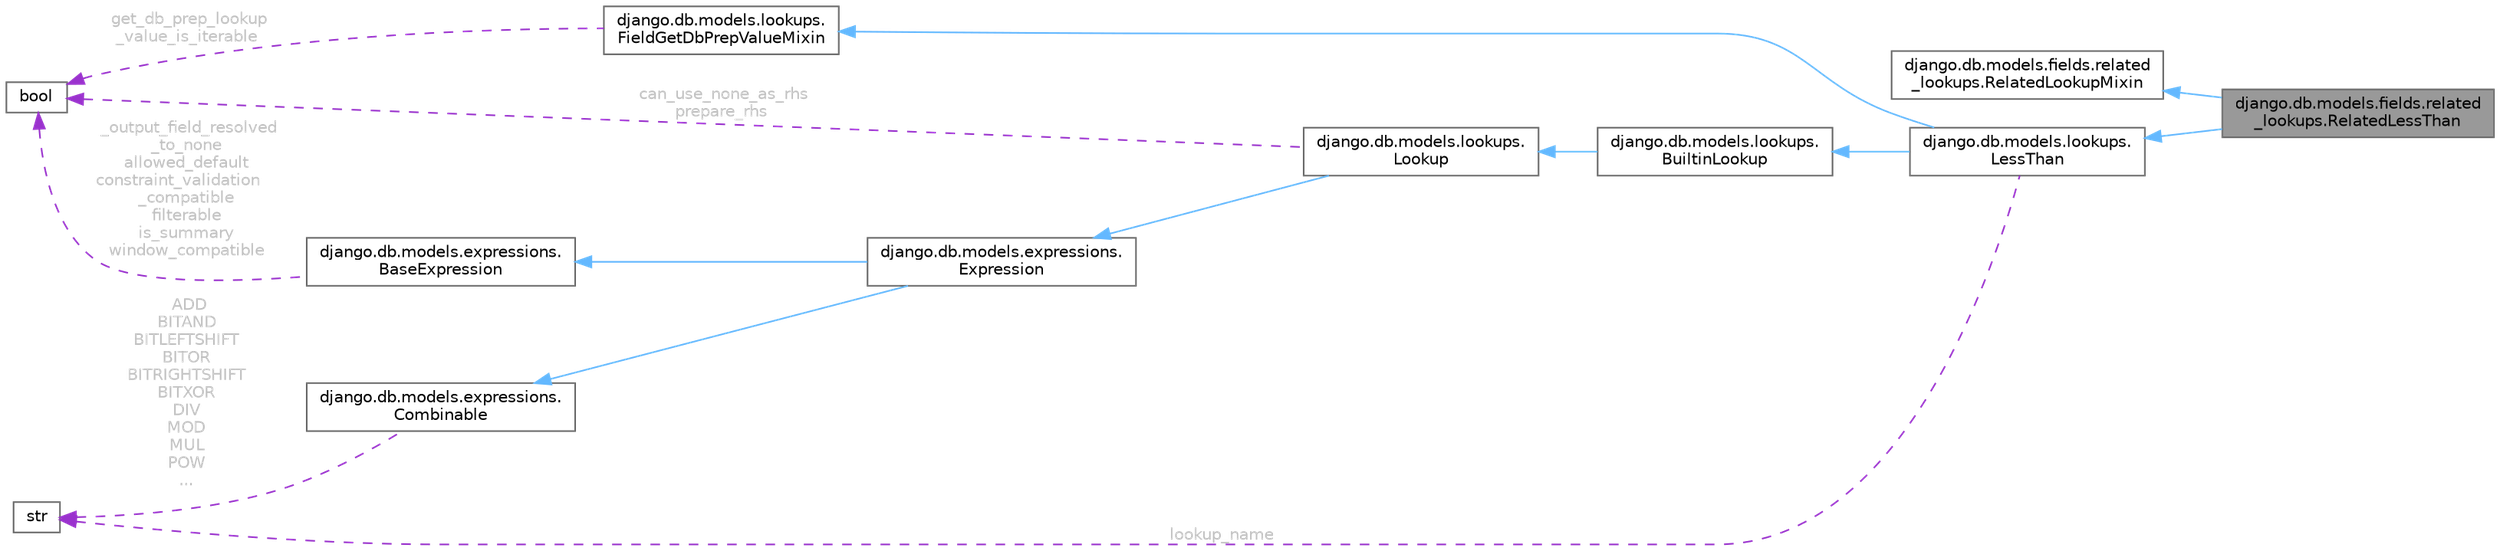 digraph "django.db.models.fields.related_lookups.RelatedLessThan"
{
 // LATEX_PDF_SIZE
  bgcolor="transparent";
  edge [fontname=Helvetica,fontsize=10,labelfontname=Helvetica,labelfontsize=10];
  node [fontname=Helvetica,fontsize=10,shape=box,height=0.2,width=0.4];
  rankdir="LR";
  Node1 [id="Node000001",label="django.db.models.fields.related\l_lookups.RelatedLessThan",height=0.2,width=0.4,color="gray40", fillcolor="grey60", style="filled", fontcolor="black",tooltip=" "];
  Node2 -> Node1 [id="edge14_Node000001_Node000002",dir="back",color="steelblue1",style="solid",tooltip=" "];
  Node2 [id="Node000002",label="django.db.models.fields.related\l_lookups.RelatedLookupMixin",height=0.2,width=0.4,color="gray40", fillcolor="white", style="filled",URL="$classdjango_1_1db_1_1models_1_1fields_1_1related__lookups_1_1RelatedLookupMixin.html",tooltip=" "];
  Node3 -> Node1 [id="edge15_Node000001_Node000003",dir="back",color="steelblue1",style="solid",tooltip=" "];
  Node3 [id="Node000003",label="django.db.models.lookups.\lLessThan",height=0.2,width=0.4,color="gray40", fillcolor="white", style="filled",URL="$classdjango_1_1db_1_1models_1_1lookups_1_1LessThan.html",tooltip=" "];
  Node4 -> Node3 [id="edge16_Node000003_Node000004",dir="back",color="steelblue1",style="solid",tooltip=" "];
  Node4 [id="Node000004",label="django.db.models.lookups.\lFieldGetDbPrepValueMixin",height=0.2,width=0.4,color="gray40", fillcolor="white", style="filled",URL="$classdjango_1_1db_1_1models_1_1lookups_1_1FieldGetDbPrepValueMixin.html",tooltip=" "];
  Node5 -> Node4 [id="edge17_Node000004_Node000005",dir="back",color="darkorchid3",style="dashed",tooltip=" ",label=" get_db_prep_lookup\l_value_is_iterable",fontcolor="grey" ];
  Node5 [id="Node000005",label="bool",height=0.2,width=0.4,color="gray40", fillcolor="white", style="filled",tooltip=" "];
  Node6 -> Node3 [id="edge18_Node000003_Node000006",dir="back",color="steelblue1",style="solid",tooltip=" "];
  Node6 [id="Node000006",label="django.db.models.lookups.\lBuiltinLookup",height=0.2,width=0.4,color="gray40", fillcolor="white", style="filled",URL="$classdjango_1_1db_1_1models_1_1lookups_1_1BuiltinLookup.html",tooltip=" "];
  Node7 -> Node6 [id="edge19_Node000006_Node000007",dir="back",color="steelblue1",style="solid",tooltip=" "];
  Node7 [id="Node000007",label="django.db.models.lookups.\lLookup",height=0.2,width=0.4,color="gray40", fillcolor="white", style="filled",URL="$classdjango_1_1db_1_1models_1_1lookups_1_1Lookup.html",tooltip=" "];
  Node8 -> Node7 [id="edge20_Node000007_Node000008",dir="back",color="steelblue1",style="solid",tooltip=" "];
  Node8 [id="Node000008",label="django.db.models.expressions.\lExpression",height=0.2,width=0.4,color="gray40", fillcolor="white", style="filled",URL="$classdjango_1_1db_1_1models_1_1expressions_1_1Expression.html",tooltip=" "];
  Node9 -> Node8 [id="edge21_Node000008_Node000009",dir="back",color="steelblue1",style="solid",tooltip=" "];
  Node9 [id="Node000009",label="django.db.models.expressions.\lBaseExpression",height=0.2,width=0.4,color="gray40", fillcolor="white", style="filled",URL="$classdjango_1_1db_1_1models_1_1expressions_1_1BaseExpression.html",tooltip=" "];
  Node5 -> Node9 [id="edge22_Node000009_Node000005",dir="back",color="darkorchid3",style="dashed",tooltip=" ",label=" _output_field_resolved\l_to_none\nallowed_default\nconstraint_validation\l_compatible\nfilterable\nis_summary\nwindow_compatible",fontcolor="grey" ];
  Node10 -> Node8 [id="edge23_Node000008_Node000010",dir="back",color="steelblue1",style="solid",tooltip=" "];
  Node10 [id="Node000010",label="django.db.models.expressions.\lCombinable",height=0.2,width=0.4,color="gray40", fillcolor="white", style="filled",URL="$classdjango_1_1db_1_1models_1_1expressions_1_1Combinable.html",tooltip=" "];
  Node11 -> Node10 [id="edge24_Node000010_Node000011",dir="back",color="darkorchid3",style="dashed",tooltip=" ",label=" ADD\nBITAND\nBITLEFTSHIFT\nBITOR\nBITRIGHTSHIFT\nBITXOR\nDIV\nMOD\nMUL\nPOW\n...",fontcolor="grey" ];
  Node11 [id="Node000011",label="str",height=0.2,width=0.4,color="gray40", fillcolor="white", style="filled",tooltip=" "];
  Node5 -> Node7 [id="edge25_Node000007_Node000005",dir="back",color="darkorchid3",style="dashed",tooltip=" ",label=" can_use_none_as_rhs\nprepare_rhs",fontcolor="grey" ];
  Node11 -> Node3 [id="edge26_Node000003_Node000011",dir="back",color="darkorchid3",style="dashed",tooltip=" ",label=" lookup_name",fontcolor="grey" ];
}
